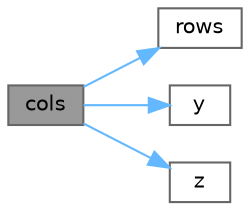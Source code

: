 digraph "cols"
{
 // LATEX_PDF_SIZE
  bgcolor="transparent";
  edge [fontname=Helvetica,fontsize=10,labelfontname=Helvetica,labelfontsize=10];
  node [fontname=Helvetica,fontsize=10,shape=box,height=0.2,width=0.4];
  rankdir="LR";
  Node1 [id="Node000001",label="cols",height=0.2,width=0.4,color="gray40", fillcolor="grey60", style="filled", fontcolor="black",tooltip=" "];
  Node1 -> Node2 [id="edge1_Node000001_Node000002",color="steelblue1",style="solid",tooltip=" "];
  Node2 [id="Node000002",label="rows",height=0.2,width=0.4,color="grey40", fillcolor="white", style="filled",URL="$classFoam_1_1SymmTensor.html#a30835c97c6010c74e67b59b6d10baccc",tooltip=" "];
  Node1 -> Node3 [id="edge2_Node000001_Node000003",color="steelblue1",style="solid",tooltip=" "];
  Node3 [id="Node000003",label="y",height=0.2,width=0.4,color="grey40", fillcolor="white", style="filled",URL="$classFoam_1_1SymmTensor.html#ac620c737599656faf0a0e3c6572412af",tooltip=" "];
  Node1 -> Node4 [id="edge3_Node000001_Node000004",color="steelblue1",style="solid",tooltip=" "];
  Node4 [id="Node000004",label="z",height=0.2,width=0.4,color="grey40", fillcolor="white", style="filled",URL="$classFoam_1_1SymmTensor.html#a602f04d910499c43a650fea640bd337e",tooltip=" "];
}
